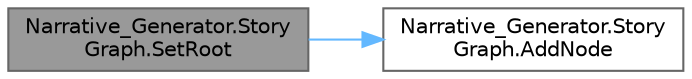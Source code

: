 digraph "Narrative_Generator.StoryGraph.SetRoot"
{
 // LATEX_PDF_SIZE
  bgcolor="transparent";
  edge [fontname=Helvetica,fontsize=10,labelfontname=Helvetica,labelfontsize=10];
  node [fontname=Helvetica,fontsize=10,shape=box,height=0.2,width=0.4];
  rankdir="LR";
  Node1 [label="Narrative_Generator.Story\lGraph.SetRoot",height=0.2,width=0.4,color="gray40", fillcolor="grey60", style="filled", fontcolor="black",tooltip="Sets the root node for the storygraph."];
  Node1 -> Node2 [color="steelblue1",style="solid"];
  Node2 [label="Narrative_Generator.Story\lGraph.AddNode",height=0.2,width=0.4,color="grey40", fillcolor="white", style="filled",URL="$class_narrative___generator_1_1_story_graph.html#ae385d927dff633e65abe67aac889ad68",tooltip="Adds a node to the list of nodes in the story graph."];
}
